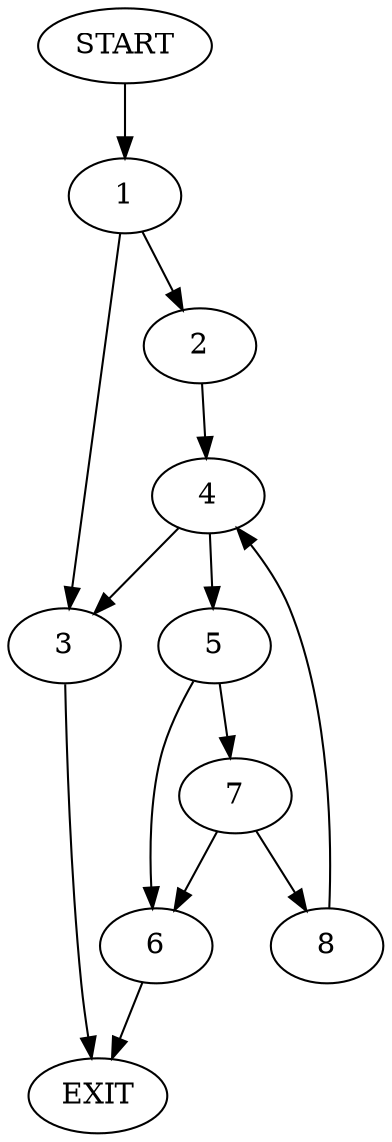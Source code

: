 digraph {
0 [label="START"]
9 [label="EXIT"]
0 -> 1
1 -> 2
1 -> 3
2 -> 4
3 -> 9
4 -> 5
4 -> 3
5 -> 6
5 -> 7
7 -> 6
7 -> 8
6 -> 9
8 -> 4
}
